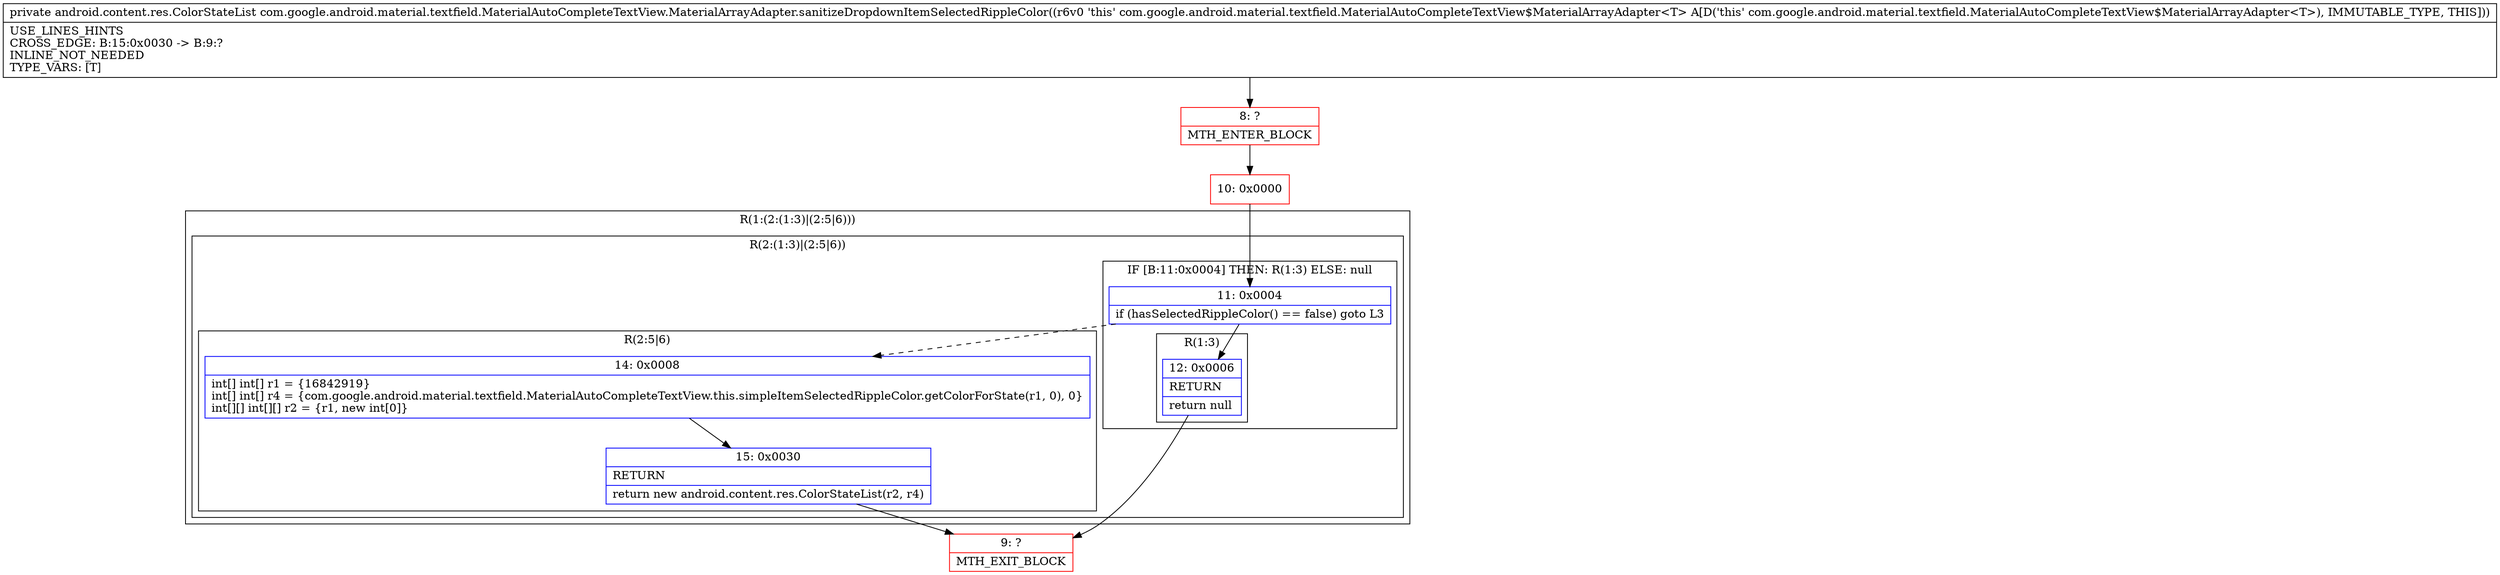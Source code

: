 digraph "CFG forcom.google.android.material.textfield.MaterialAutoCompleteTextView.MaterialArrayAdapter.sanitizeDropdownItemSelectedRippleColor()Landroid\/content\/res\/ColorStateList;" {
subgraph cluster_Region_2024184876 {
label = "R(1:(2:(1:3)|(2:5|6)))";
node [shape=record,color=blue];
subgraph cluster_Region_2141731150 {
label = "R(2:(1:3)|(2:5|6))";
node [shape=record,color=blue];
subgraph cluster_IfRegion_1789794195 {
label = "IF [B:11:0x0004] THEN: R(1:3) ELSE: null";
node [shape=record,color=blue];
Node_11 [shape=record,label="{11\:\ 0x0004|if (hasSelectedRippleColor() == false) goto L3\l}"];
subgraph cluster_Region_1202670125 {
label = "R(1:3)";
node [shape=record,color=blue];
Node_12 [shape=record,label="{12\:\ 0x0006|RETURN\l|return null\l}"];
}
}
subgraph cluster_Region_1175176280 {
label = "R(2:5|6)";
node [shape=record,color=blue];
Node_14 [shape=record,label="{14\:\ 0x0008|int[] int[] r1 = \{16842919\}\lint[] int[] r4 = \{com.google.android.material.textfield.MaterialAutoCompleteTextView.this.simpleItemSelectedRippleColor.getColorForState(r1, 0), 0\}\lint[][] int[][] r2 = \{r1, new int[0]\}\l}"];
Node_15 [shape=record,label="{15\:\ 0x0030|RETURN\l|return new android.content.res.ColorStateList(r2, r4)\l}"];
}
}
}
Node_8 [shape=record,color=red,label="{8\:\ ?|MTH_ENTER_BLOCK\l}"];
Node_10 [shape=record,color=red,label="{10\:\ 0x0000}"];
Node_9 [shape=record,color=red,label="{9\:\ ?|MTH_EXIT_BLOCK\l}"];
MethodNode[shape=record,label="{private android.content.res.ColorStateList com.google.android.material.textfield.MaterialAutoCompleteTextView.MaterialArrayAdapter.sanitizeDropdownItemSelectedRippleColor((r6v0 'this' com.google.android.material.textfield.MaterialAutoCompleteTextView$MaterialArrayAdapter\<T\> A[D('this' com.google.android.material.textfield.MaterialAutoCompleteTextView$MaterialArrayAdapter\<T\>), IMMUTABLE_TYPE, THIS]))  | USE_LINES_HINTS\lCROSS_EDGE: B:15:0x0030 \-\> B:9:?\lINLINE_NOT_NEEDED\lTYPE_VARS: [T]\l}"];
MethodNode -> Node_8;Node_11 -> Node_12;
Node_11 -> Node_14[style=dashed];
Node_12 -> Node_9;
Node_14 -> Node_15;
Node_15 -> Node_9;
Node_8 -> Node_10;
Node_10 -> Node_11;
}

